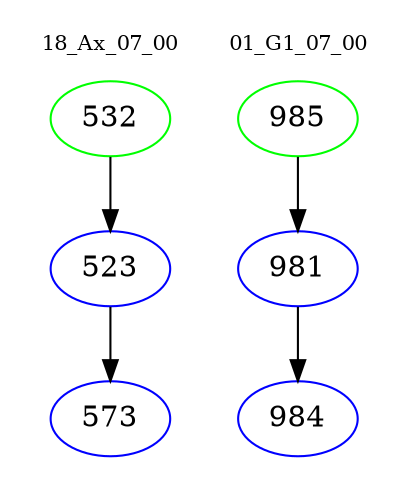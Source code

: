 digraph{
subgraph cluster_0 {
color = white
label = "18_Ax_07_00";
fontsize=10;
T0_532 [label="532", color="green"]
T0_532 -> T0_523 [color="black"]
T0_523 [label="523", color="blue"]
T0_523 -> T0_573 [color="black"]
T0_573 [label="573", color="blue"]
}
subgraph cluster_1 {
color = white
label = "01_G1_07_00";
fontsize=10;
T1_985 [label="985", color="green"]
T1_985 -> T1_981 [color="black"]
T1_981 [label="981", color="blue"]
T1_981 -> T1_984 [color="black"]
T1_984 [label="984", color="blue"]
}
}

